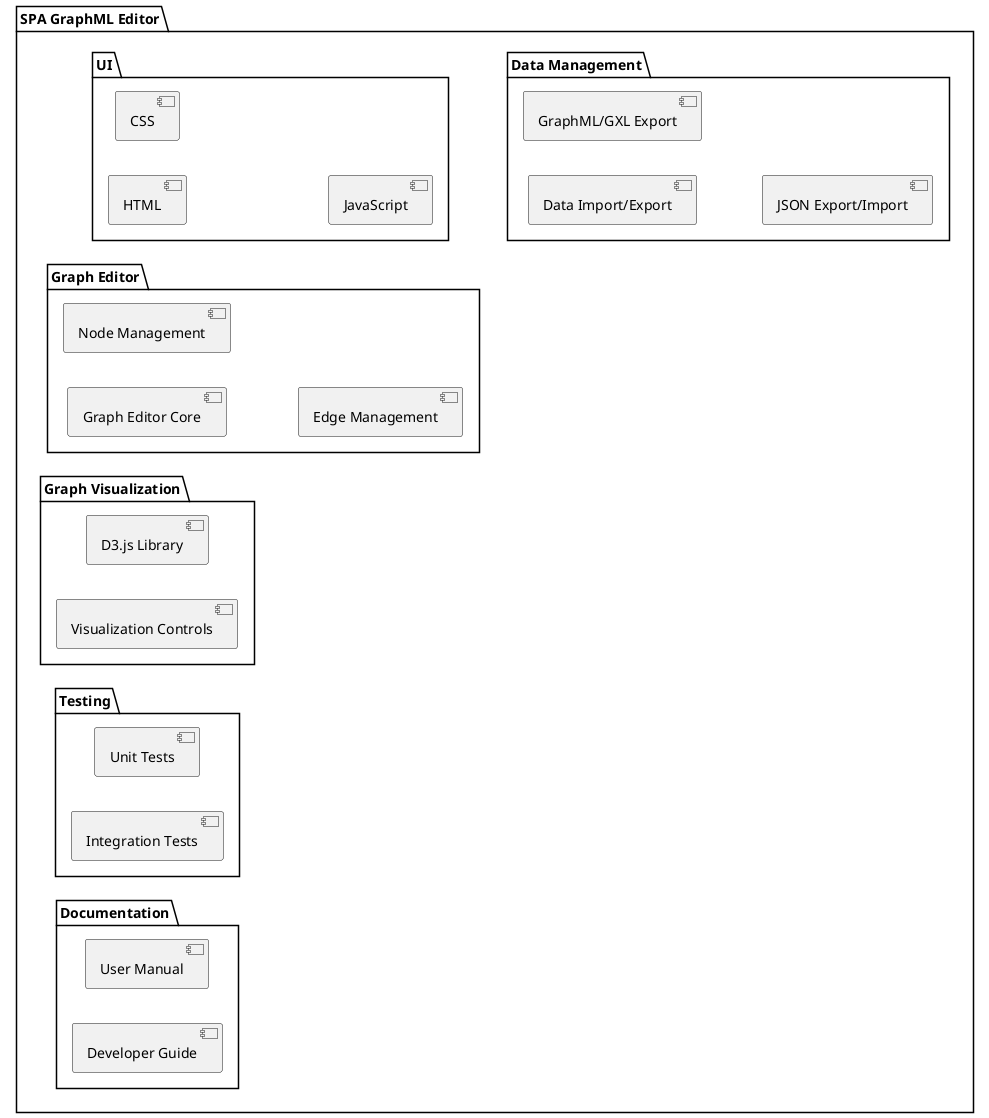 @startuml
left to right direction

skinparam style strictuml
skinparam monochrome true
skinparam shadowing false

package "SPA GraphML Editor" {
package "UI" {
[HTML]
[CSS]
[JavaScript]
}
package "Graph Editor" {
[Graph Editor Core]
[Node Management]
[Edge Management]
}
package "Graph Visualization" {
[D3.js Library]
[Visualization Controls]
}
package "Data Management" {
[Data Import/Export]
[GraphML/GXL Export]
[JSON Export/Import]
}
package "Testing" {
[Unit Tests]
[Integration Tests]
}
package "Documentation" {
[User Manual]
[Developer Guide]
}
}
@enduml
